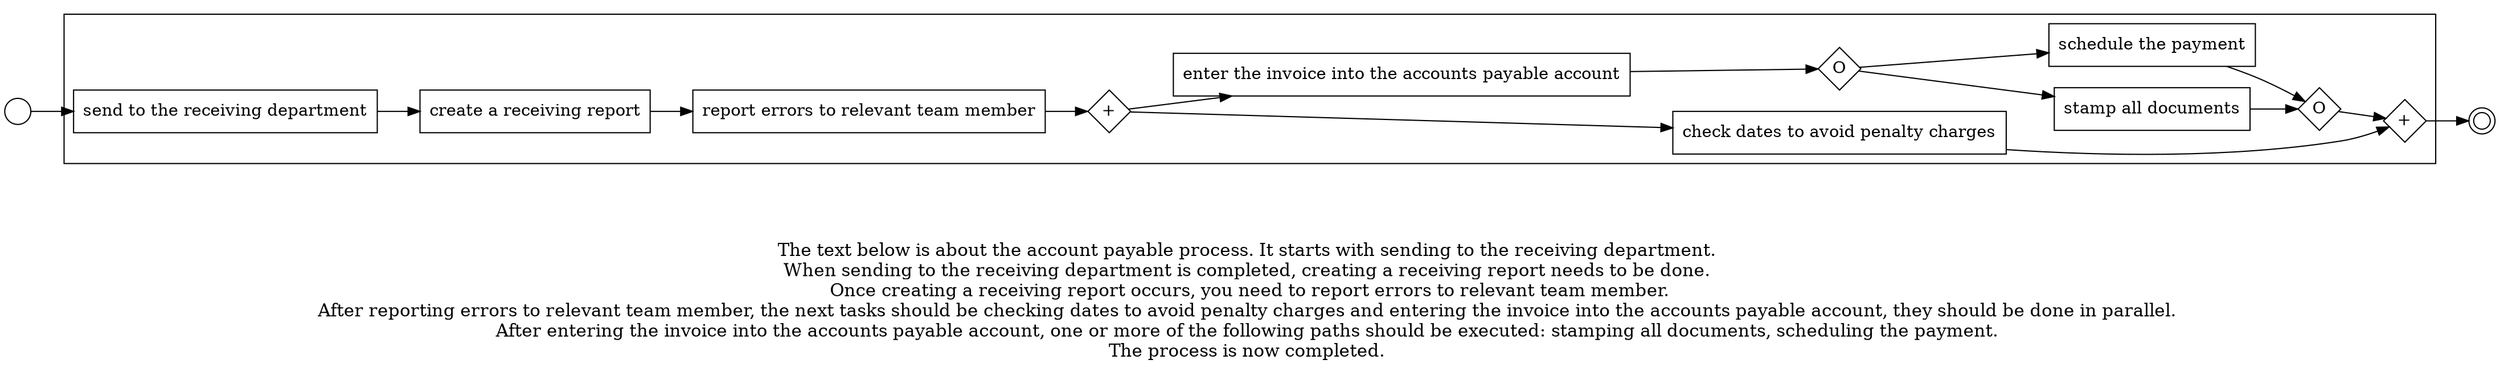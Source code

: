 digraph account_payable_process_97 {
	graph [rankdir=LR]
	START_NODE [label="" shape=circle width=0.3]
	subgraph CLUSTER_0 {
		"send to the receiving department" [shape=box]
		"create a receiving report" [shape=box]
		"send to the receiving department" -> "create a receiving report"
		"report errors to relevant team member" [shape=box]
		"create a receiving report" -> "report errors to relevant team member"
		"AND_SPLIT--4. Payment_W34I" [label="+" fixedsize=true shape=diamond width=0.5]
		"report errors to relevant team member" -> "AND_SPLIT--4. Payment_W34I"
		"check dates to avoid penalty charges" [shape=box]
		"AND_SPLIT--4. Payment_W34I" -> "check dates to avoid penalty charges"
		"enter the invoice into the accounts payable account" [shape=box]
		"AND_SPLIT--4. Payment_W34I" -> "enter the invoice into the accounts payable account"
		"OR_SPLIT--4. Payment_Q1N2" [label=O fixedsize=true shape=diamond width=0.5]
		"enter the invoice into the accounts payable account" -> "OR_SPLIT--4. Payment_Q1N2"
		"stamp all documents" [shape=box]
		"OR_SPLIT--4. Payment_Q1N2" -> "stamp all documents"
		"schedule the payment" [shape=box]
		"OR_SPLIT--4. Payment_Q1N2" -> "schedule the payment"
		"OR_JOIN--4. Payment_Q1N2" [label=O fixedsize=true shape=diamond width=0.5]
		"stamp all documents" -> "OR_JOIN--4. Payment_Q1N2"
		"schedule the payment" -> "OR_JOIN--4. Payment_Q1N2"
		"AND_JOIN--4. Payment_W34I" [label="+" fixedsize=true shape=diamond width=0.5]
		"check dates to avoid penalty charges" -> "AND_JOIN--4. Payment_W34I"
		"OR_JOIN--4. Payment_Q1N2" -> "AND_JOIN--4. Payment_W34I"
	}
	START_NODE -> "send to the receiving department"
	END_NODE [label="" shape=doublecircle width=0.2]
	"AND_JOIN--4. Payment_W34I" -> END_NODE
	fontsize=15 label="\n\n
The text below is about the account payable process. It starts with sending to the receiving department. 
When sending to the receiving department is completed, creating a receiving report needs to be done. 
Once creating a receiving report occurs, you need to report errors to relevant team member.
After reporting errors to relevant team member, the next tasks should be checking dates to avoid penalty charges and entering the invoice into the accounts payable account, they should be done in parallel. 
After entering the invoice into the accounts payable account, one or more of the following paths should be executed: stamping all documents, scheduling the payment. 
The process is now completed. 
"
}
